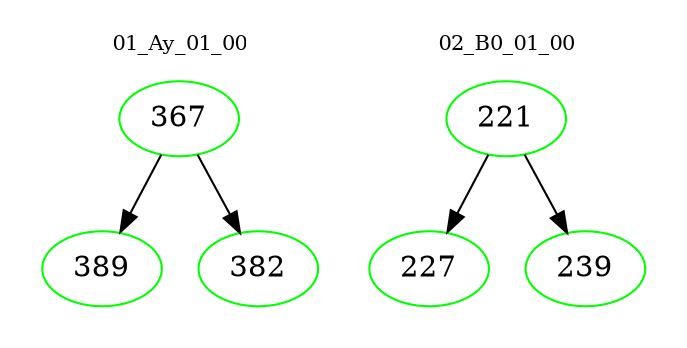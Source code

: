 digraph{
subgraph cluster_0 {
color = white
label = "01_Ay_01_00";
fontsize=10;
T0_367 [label="367", color="green"]
T0_367 -> T0_389 [color="black"]
T0_389 [label="389", color="green"]
T0_367 -> T0_382 [color="black"]
T0_382 [label="382", color="green"]
}
subgraph cluster_1 {
color = white
label = "02_B0_01_00";
fontsize=10;
T1_221 [label="221", color="green"]
T1_221 -> T1_227 [color="black"]
T1_227 [label="227", color="green"]
T1_221 -> T1_239 [color="black"]
T1_239 [label="239", color="green"]
}
}
